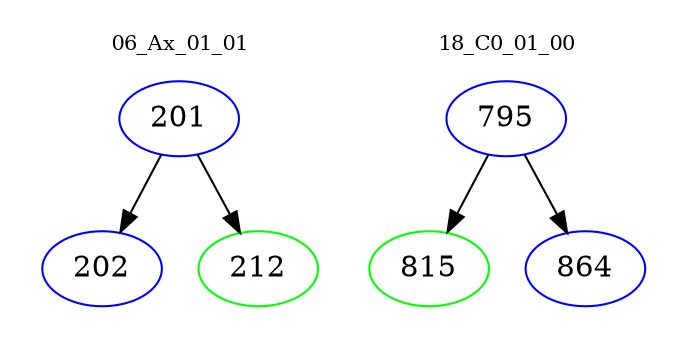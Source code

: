 digraph{
subgraph cluster_0 {
color = white
label = "06_Ax_01_01";
fontsize=10;
T0_201 [label="201", color="blue"]
T0_201 -> T0_202 [color="black"]
T0_202 [label="202", color="blue"]
T0_201 -> T0_212 [color="black"]
T0_212 [label="212", color="green"]
}
subgraph cluster_1 {
color = white
label = "18_C0_01_00";
fontsize=10;
T1_795 [label="795", color="blue"]
T1_795 -> T1_815 [color="black"]
T1_815 [label="815", color="green"]
T1_795 -> T1_864 [color="black"]
T1_864 [label="864", color="blue"]
}
}
